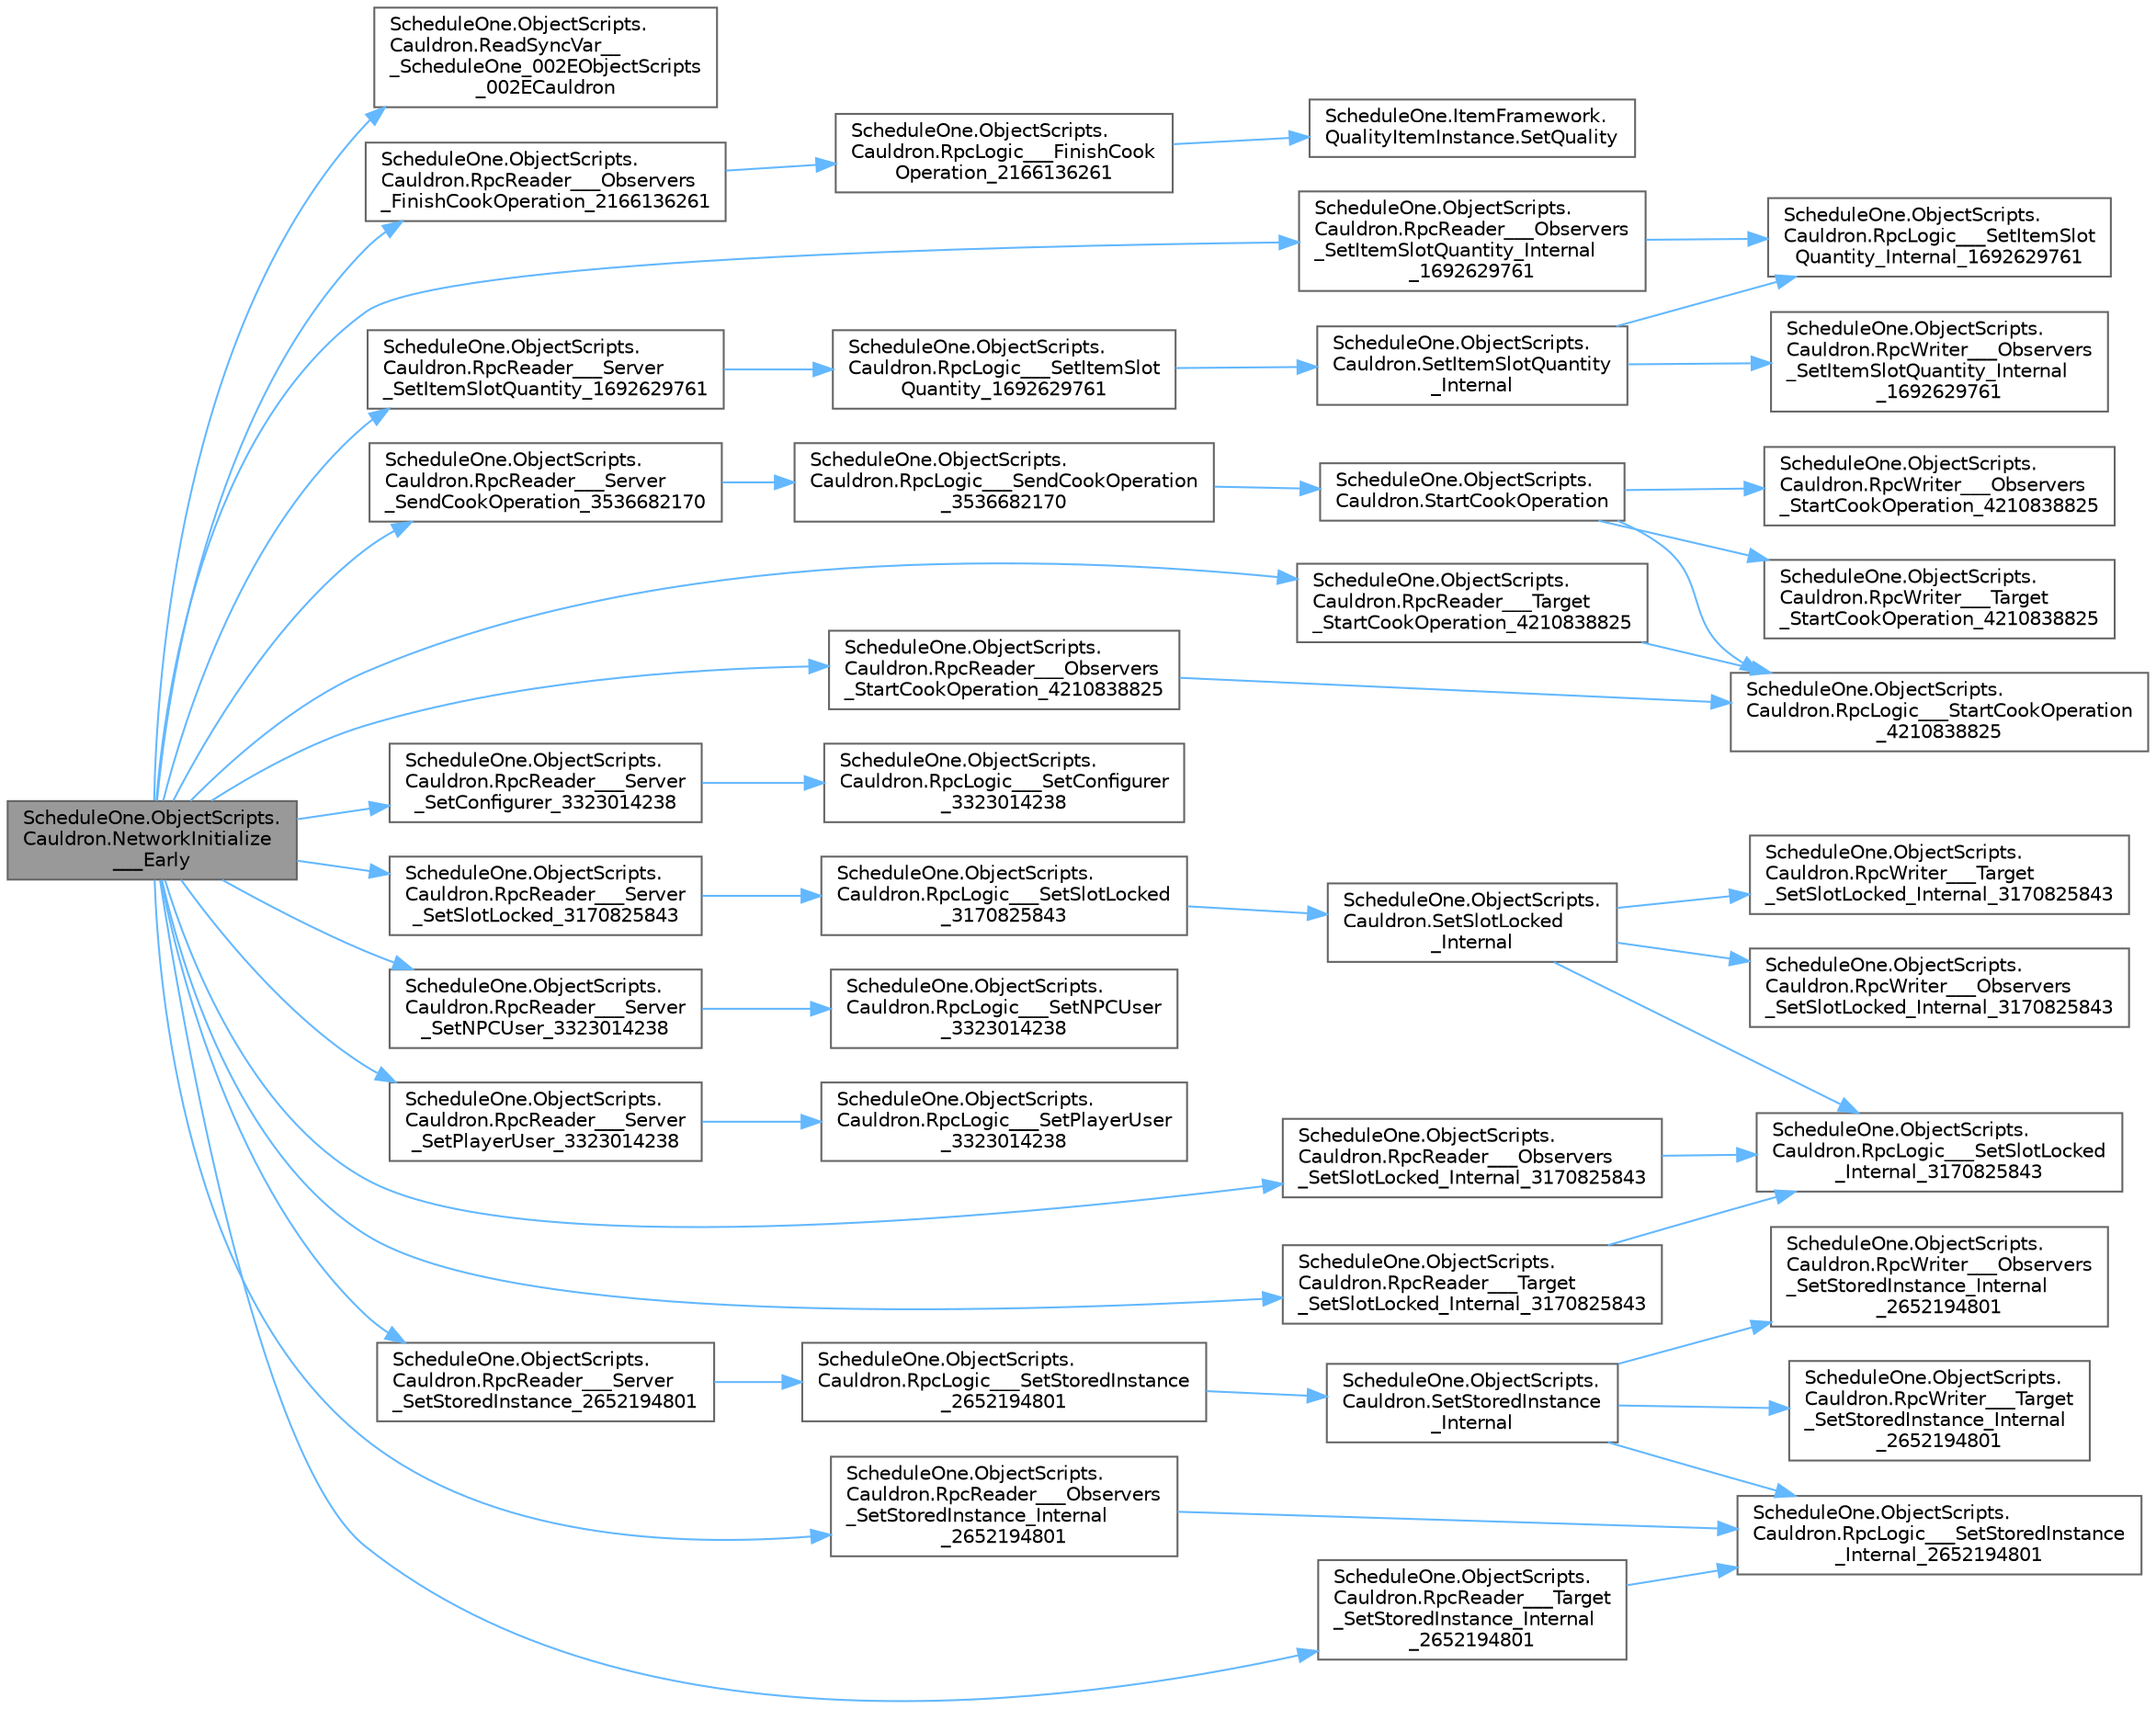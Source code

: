 digraph "ScheduleOne.ObjectScripts.Cauldron.NetworkInitialize___Early"
{
 // LATEX_PDF_SIZE
  bgcolor="transparent";
  edge [fontname=Helvetica,fontsize=10,labelfontname=Helvetica,labelfontsize=10];
  node [fontname=Helvetica,fontsize=10,shape=box,height=0.2,width=0.4];
  rankdir="LR";
  Node1 [id="Node000001",label="ScheduleOne.ObjectScripts.\lCauldron.NetworkInitialize\l___Early",height=0.2,width=0.4,color="gray40", fillcolor="grey60", style="filled", fontcolor="black",tooltip=" "];
  Node1 -> Node2 [id="edge1_Node000001_Node000002",color="steelblue1",style="solid",tooltip=" "];
  Node2 [id="Node000002",label="ScheduleOne.ObjectScripts.\lCauldron.ReadSyncVar__\l_ScheduleOne_002EObjectScripts\l_002ECauldron",height=0.2,width=0.4,color="grey40", fillcolor="white", style="filled",URL="$class_schedule_one_1_1_object_scripts_1_1_cauldron.html#ad82885ad933cf2aeecbd60dd824f2ac3",tooltip=" "];
  Node1 -> Node3 [id="edge2_Node000001_Node000003",color="steelblue1",style="solid",tooltip=" "];
  Node3 [id="Node000003",label="ScheduleOne.ObjectScripts.\lCauldron.RpcReader___Observers\l_FinishCookOperation_2166136261",height=0.2,width=0.4,color="grey40", fillcolor="white", style="filled",URL="$class_schedule_one_1_1_object_scripts_1_1_cauldron.html#a34c8fd26df1917b61a6f3a350fced0d4",tooltip=" "];
  Node3 -> Node4 [id="edge3_Node000003_Node000004",color="steelblue1",style="solid",tooltip=" "];
  Node4 [id="Node000004",label="ScheduleOne.ObjectScripts.\lCauldron.RpcLogic___FinishCook\lOperation_2166136261",height=0.2,width=0.4,color="grey40", fillcolor="white", style="filled",URL="$class_schedule_one_1_1_object_scripts_1_1_cauldron.html#a16c7326d02d054dfb1de787a62f74f20",tooltip=" "];
  Node4 -> Node5 [id="edge4_Node000004_Node000005",color="steelblue1",style="solid",tooltip=" "];
  Node5 [id="Node000005",label="ScheduleOne.ItemFramework.\lQualityItemInstance.SetQuality",height=0.2,width=0.4,color="grey40", fillcolor="white", style="filled",URL="$class_schedule_one_1_1_item_framework_1_1_quality_item_instance.html#ad8510748b97cc274019452c6423daae2",tooltip=" "];
  Node1 -> Node6 [id="edge5_Node000001_Node000006",color="steelblue1",style="solid",tooltip=" "];
  Node6 [id="Node000006",label="ScheduleOne.ObjectScripts.\lCauldron.RpcReader___Observers\l_SetItemSlotQuantity_Internal\l_1692629761",height=0.2,width=0.4,color="grey40", fillcolor="white", style="filled",URL="$class_schedule_one_1_1_object_scripts_1_1_cauldron.html#ad736508c4b04be9dc71c82524d31a9cc",tooltip=" "];
  Node6 -> Node7 [id="edge6_Node000006_Node000007",color="steelblue1",style="solid",tooltip=" "];
  Node7 [id="Node000007",label="ScheduleOne.ObjectScripts.\lCauldron.RpcLogic___SetItemSlot\lQuantity_Internal_1692629761",height=0.2,width=0.4,color="grey40", fillcolor="white", style="filled",URL="$class_schedule_one_1_1_object_scripts_1_1_cauldron.html#ac252abb7c76d2c9421af8dc414049be5",tooltip=" "];
  Node1 -> Node8 [id="edge7_Node000001_Node000008",color="steelblue1",style="solid",tooltip=" "];
  Node8 [id="Node000008",label="ScheduleOne.ObjectScripts.\lCauldron.RpcReader___Observers\l_SetSlotLocked_Internal_3170825843",height=0.2,width=0.4,color="grey40", fillcolor="white", style="filled",URL="$class_schedule_one_1_1_object_scripts_1_1_cauldron.html#a2e18c87ed56b63938b26cfa293c6da08",tooltip=" "];
  Node8 -> Node9 [id="edge8_Node000008_Node000009",color="steelblue1",style="solid",tooltip=" "];
  Node9 [id="Node000009",label="ScheduleOne.ObjectScripts.\lCauldron.RpcLogic___SetSlotLocked\l_Internal_3170825843",height=0.2,width=0.4,color="grey40", fillcolor="white", style="filled",URL="$class_schedule_one_1_1_object_scripts_1_1_cauldron.html#ad5b199e06f52e235799d5d1e9bd28431",tooltip=" "];
  Node1 -> Node10 [id="edge9_Node000001_Node000010",color="steelblue1",style="solid",tooltip=" "];
  Node10 [id="Node000010",label="ScheduleOne.ObjectScripts.\lCauldron.RpcReader___Observers\l_SetStoredInstance_Internal\l_2652194801",height=0.2,width=0.4,color="grey40", fillcolor="white", style="filled",URL="$class_schedule_one_1_1_object_scripts_1_1_cauldron.html#a9b0d0d452e4c7a5b963e873e6a377599",tooltip=" "];
  Node10 -> Node11 [id="edge10_Node000010_Node000011",color="steelblue1",style="solid",tooltip=" "];
  Node11 [id="Node000011",label="ScheduleOne.ObjectScripts.\lCauldron.RpcLogic___SetStoredInstance\l_Internal_2652194801",height=0.2,width=0.4,color="grey40", fillcolor="white", style="filled",URL="$class_schedule_one_1_1_object_scripts_1_1_cauldron.html#a5c76c762f6d617506caa63e39ab05e22",tooltip=" "];
  Node1 -> Node12 [id="edge11_Node000001_Node000012",color="steelblue1",style="solid",tooltip=" "];
  Node12 [id="Node000012",label="ScheduleOne.ObjectScripts.\lCauldron.RpcReader___Observers\l_StartCookOperation_4210838825",height=0.2,width=0.4,color="grey40", fillcolor="white", style="filled",URL="$class_schedule_one_1_1_object_scripts_1_1_cauldron.html#a8ba9ac5ea75bd6d98cc8db51fe4a9c1d",tooltip=" "];
  Node12 -> Node13 [id="edge12_Node000012_Node000013",color="steelblue1",style="solid",tooltip=" "];
  Node13 [id="Node000013",label="ScheduleOne.ObjectScripts.\lCauldron.RpcLogic___StartCookOperation\l_4210838825",height=0.2,width=0.4,color="grey40", fillcolor="white", style="filled",URL="$class_schedule_one_1_1_object_scripts_1_1_cauldron.html#a94c642b13f82688b2a534e3292806c57",tooltip=" "];
  Node1 -> Node14 [id="edge13_Node000001_Node000014",color="steelblue1",style="solid",tooltip=" "];
  Node14 [id="Node000014",label="ScheduleOne.ObjectScripts.\lCauldron.RpcReader___Server\l_SendCookOperation_3536682170",height=0.2,width=0.4,color="grey40", fillcolor="white", style="filled",URL="$class_schedule_one_1_1_object_scripts_1_1_cauldron.html#a95f0a4872ec3db896cbfb5550385c780",tooltip=" "];
  Node14 -> Node15 [id="edge14_Node000014_Node000015",color="steelblue1",style="solid",tooltip=" "];
  Node15 [id="Node000015",label="ScheduleOne.ObjectScripts.\lCauldron.RpcLogic___SendCookOperation\l_3536682170",height=0.2,width=0.4,color="grey40", fillcolor="white", style="filled",URL="$class_schedule_one_1_1_object_scripts_1_1_cauldron.html#a3c02ffb7f79cfd9ceafea32c853edb73",tooltip=" "];
  Node15 -> Node16 [id="edge15_Node000015_Node000016",color="steelblue1",style="solid",tooltip=" "];
  Node16 [id="Node000016",label="ScheduleOne.ObjectScripts.\lCauldron.StartCookOperation",height=0.2,width=0.4,color="grey40", fillcolor="white", style="filled",URL="$class_schedule_one_1_1_object_scripts_1_1_cauldron.html#a2db0988e161dad744b3739aef3fdad10",tooltip=" "];
  Node16 -> Node13 [id="edge16_Node000016_Node000013",color="steelblue1",style="solid",tooltip=" "];
  Node16 -> Node17 [id="edge17_Node000016_Node000017",color="steelblue1",style="solid",tooltip=" "];
  Node17 [id="Node000017",label="ScheduleOne.ObjectScripts.\lCauldron.RpcWriter___Observers\l_StartCookOperation_4210838825",height=0.2,width=0.4,color="grey40", fillcolor="white", style="filled",URL="$class_schedule_one_1_1_object_scripts_1_1_cauldron.html#a574cee96f550b0f7fcbdd70256c4d13e",tooltip=" "];
  Node16 -> Node18 [id="edge18_Node000016_Node000018",color="steelblue1",style="solid",tooltip=" "];
  Node18 [id="Node000018",label="ScheduleOne.ObjectScripts.\lCauldron.RpcWriter___Target\l_StartCookOperation_4210838825",height=0.2,width=0.4,color="grey40", fillcolor="white", style="filled",URL="$class_schedule_one_1_1_object_scripts_1_1_cauldron.html#aff18af4118a5ad50950c1ecdc8c592c2",tooltip=" "];
  Node1 -> Node19 [id="edge19_Node000001_Node000019",color="steelblue1",style="solid",tooltip=" "];
  Node19 [id="Node000019",label="ScheduleOne.ObjectScripts.\lCauldron.RpcReader___Server\l_SetConfigurer_3323014238",height=0.2,width=0.4,color="grey40", fillcolor="white", style="filled",URL="$class_schedule_one_1_1_object_scripts_1_1_cauldron.html#a3de7b6fdf56209ec63a8d8bcd065429e",tooltip=" "];
  Node19 -> Node20 [id="edge20_Node000019_Node000020",color="steelblue1",style="solid",tooltip=" "];
  Node20 [id="Node000020",label="ScheduleOne.ObjectScripts.\lCauldron.RpcLogic___SetConfigurer\l_3323014238",height=0.2,width=0.4,color="grey40", fillcolor="white", style="filled",URL="$class_schedule_one_1_1_object_scripts_1_1_cauldron.html#a41771db08bd433dce58acaf97f461fbb",tooltip=" "];
  Node1 -> Node21 [id="edge21_Node000001_Node000021",color="steelblue1",style="solid",tooltip=" "];
  Node21 [id="Node000021",label="ScheduleOne.ObjectScripts.\lCauldron.RpcReader___Server\l_SetItemSlotQuantity_1692629761",height=0.2,width=0.4,color="grey40", fillcolor="white", style="filled",URL="$class_schedule_one_1_1_object_scripts_1_1_cauldron.html#a7bd0000b55553b1ad8b7b14f4ecbcc48",tooltip=" "];
  Node21 -> Node22 [id="edge22_Node000021_Node000022",color="steelblue1",style="solid",tooltip=" "];
  Node22 [id="Node000022",label="ScheduleOne.ObjectScripts.\lCauldron.RpcLogic___SetItemSlot\lQuantity_1692629761",height=0.2,width=0.4,color="grey40", fillcolor="white", style="filled",URL="$class_schedule_one_1_1_object_scripts_1_1_cauldron.html#a879121df4d8837301f37df3b39d9709f",tooltip=" "];
  Node22 -> Node23 [id="edge23_Node000022_Node000023",color="steelblue1",style="solid",tooltip=" "];
  Node23 [id="Node000023",label="ScheduleOne.ObjectScripts.\lCauldron.SetItemSlotQuantity\l_Internal",height=0.2,width=0.4,color="grey40", fillcolor="white", style="filled",URL="$class_schedule_one_1_1_object_scripts_1_1_cauldron.html#abb98878442450ec35820cb7c0a6dccbd",tooltip=" "];
  Node23 -> Node7 [id="edge24_Node000023_Node000007",color="steelblue1",style="solid",tooltip=" "];
  Node23 -> Node24 [id="edge25_Node000023_Node000024",color="steelblue1",style="solid",tooltip=" "];
  Node24 [id="Node000024",label="ScheduleOne.ObjectScripts.\lCauldron.RpcWriter___Observers\l_SetItemSlotQuantity_Internal\l_1692629761",height=0.2,width=0.4,color="grey40", fillcolor="white", style="filled",URL="$class_schedule_one_1_1_object_scripts_1_1_cauldron.html#a37d3195ba40bacd32c82e438c3e415fa",tooltip=" "];
  Node1 -> Node25 [id="edge26_Node000001_Node000025",color="steelblue1",style="solid",tooltip=" "];
  Node25 [id="Node000025",label="ScheduleOne.ObjectScripts.\lCauldron.RpcReader___Server\l_SetNPCUser_3323014238",height=0.2,width=0.4,color="grey40", fillcolor="white", style="filled",URL="$class_schedule_one_1_1_object_scripts_1_1_cauldron.html#a9f0573073b943fc73c8ccbc9d370a7ed",tooltip=" "];
  Node25 -> Node26 [id="edge27_Node000025_Node000026",color="steelblue1",style="solid",tooltip=" "];
  Node26 [id="Node000026",label="ScheduleOne.ObjectScripts.\lCauldron.RpcLogic___SetNPCUser\l_3323014238",height=0.2,width=0.4,color="grey40", fillcolor="white", style="filled",URL="$class_schedule_one_1_1_object_scripts_1_1_cauldron.html#abf85bf8a0dcaf796ee03d6a7883fadbf",tooltip=" "];
  Node1 -> Node27 [id="edge28_Node000001_Node000027",color="steelblue1",style="solid",tooltip=" "];
  Node27 [id="Node000027",label="ScheduleOne.ObjectScripts.\lCauldron.RpcReader___Server\l_SetPlayerUser_3323014238",height=0.2,width=0.4,color="grey40", fillcolor="white", style="filled",URL="$class_schedule_one_1_1_object_scripts_1_1_cauldron.html#a94c77272df2f6d3aca74297da6a9844d",tooltip=" "];
  Node27 -> Node28 [id="edge29_Node000027_Node000028",color="steelblue1",style="solid",tooltip=" "];
  Node28 [id="Node000028",label="ScheduleOne.ObjectScripts.\lCauldron.RpcLogic___SetPlayerUser\l_3323014238",height=0.2,width=0.4,color="grey40", fillcolor="white", style="filled",URL="$class_schedule_one_1_1_object_scripts_1_1_cauldron.html#a5526bb218711a4827c9a16efa5785f8f",tooltip=" "];
  Node1 -> Node29 [id="edge30_Node000001_Node000029",color="steelblue1",style="solid",tooltip=" "];
  Node29 [id="Node000029",label="ScheduleOne.ObjectScripts.\lCauldron.RpcReader___Server\l_SetSlotLocked_3170825843",height=0.2,width=0.4,color="grey40", fillcolor="white", style="filled",URL="$class_schedule_one_1_1_object_scripts_1_1_cauldron.html#a68af550f6dc211fb08bb9a30f72ff013",tooltip=" "];
  Node29 -> Node30 [id="edge31_Node000029_Node000030",color="steelblue1",style="solid",tooltip=" "];
  Node30 [id="Node000030",label="ScheduleOne.ObjectScripts.\lCauldron.RpcLogic___SetSlotLocked\l_3170825843",height=0.2,width=0.4,color="grey40", fillcolor="white", style="filled",URL="$class_schedule_one_1_1_object_scripts_1_1_cauldron.html#add48f3eacc6281df547d3df4d12403ee",tooltip=" "];
  Node30 -> Node31 [id="edge32_Node000030_Node000031",color="steelblue1",style="solid",tooltip=" "];
  Node31 [id="Node000031",label="ScheduleOne.ObjectScripts.\lCauldron.SetSlotLocked\l_Internal",height=0.2,width=0.4,color="grey40", fillcolor="white", style="filled",URL="$class_schedule_one_1_1_object_scripts_1_1_cauldron.html#ad41831c711c38aa8b918e34e85015bb1",tooltip=" "];
  Node31 -> Node9 [id="edge33_Node000031_Node000009",color="steelblue1",style="solid",tooltip=" "];
  Node31 -> Node32 [id="edge34_Node000031_Node000032",color="steelblue1",style="solid",tooltip=" "];
  Node32 [id="Node000032",label="ScheduleOne.ObjectScripts.\lCauldron.RpcWriter___Observers\l_SetSlotLocked_Internal_3170825843",height=0.2,width=0.4,color="grey40", fillcolor="white", style="filled",URL="$class_schedule_one_1_1_object_scripts_1_1_cauldron.html#a3d51a182a05727dff8b06f8981cd07b8",tooltip=" "];
  Node31 -> Node33 [id="edge35_Node000031_Node000033",color="steelblue1",style="solid",tooltip=" "];
  Node33 [id="Node000033",label="ScheduleOne.ObjectScripts.\lCauldron.RpcWriter___Target\l_SetSlotLocked_Internal_3170825843",height=0.2,width=0.4,color="grey40", fillcolor="white", style="filled",URL="$class_schedule_one_1_1_object_scripts_1_1_cauldron.html#ae88f00b8641e7ad22314fd377bcfb98c",tooltip=" "];
  Node1 -> Node34 [id="edge36_Node000001_Node000034",color="steelblue1",style="solid",tooltip=" "];
  Node34 [id="Node000034",label="ScheduleOne.ObjectScripts.\lCauldron.RpcReader___Server\l_SetStoredInstance_2652194801",height=0.2,width=0.4,color="grey40", fillcolor="white", style="filled",URL="$class_schedule_one_1_1_object_scripts_1_1_cauldron.html#a40347323993625d037477f794f017745",tooltip=" "];
  Node34 -> Node35 [id="edge37_Node000034_Node000035",color="steelblue1",style="solid",tooltip=" "];
  Node35 [id="Node000035",label="ScheduleOne.ObjectScripts.\lCauldron.RpcLogic___SetStoredInstance\l_2652194801",height=0.2,width=0.4,color="grey40", fillcolor="white", style="filled",URL="$class_schedule_one_1_1_object_scripts_1_1_cauldron.html#a4f5a6a227251cc95edaf631032cb510a",tooltip=" "];
  Node35 -> Node36 [id="edge38_Node000035_Node000036",color="steelblue1",style="solid",tooltip=" "];
  Node36 [id="Node000036",label="ScheduleOne.ObjectScripts.\lCauldron.SetStoredInstance\l_Internal",height=0.2,width=0.4,color="grey40", fillcolor="white", style="filled",URL="$class_schedule_one_1_1_object_scripts_1_1_cauldron.html#a84af08e097b024b55acb3cd26d4ab82f",tooltip=" "];
  Node36 -> Node11 [id="edge39_Node000036_Node000011",color="steelblue1",style="solid",tooltip=" "];
  Node36 -> Node37 [id="edge40_Node000036_Node000037",color="steelblue1",style="solid",tooltip=" "];
  Node37 [id="Node000037",label="ScheduleOne.ObjectScripts.\lCauldron.RpcWriter___Observers\l_SetStoredInstance_Internal\l_2652194801",height=0.2,width=0.4,color="grey40", fillcolor="white", style="filled",URL="$class_schedule_one_1_1_object_scripts_1_1_cauldron.html#a0e07e2a61c7dec20872e3418d2f467c8",tooltip=" "];
  Node36 -> Node38 [id="edge41_Node000036_Node000038",color="steelblue1",style="solid",tooltip=" "];
  Node38 [id="Node000038",label="ScheduleOne.ObjectScripts.\lCauldron.RpcWriter___Target\l_SetStoredInstance_Internal\l_2652194801",height=0.2,width=0.4,color="grey40", fillcolor="white", style="filled",URL="$class_schedule_one_1_1_object_scripts_1_1_cauldron.html#ab10bcadbad68175ae9cda98bc2362197",tooltip=" "];
  Node1 -> Node39 [id="edge42_Node000001_Node000039",color="steelblue1",style="solid",tooltip=" "];
  Node39 [id="Node000039",label="ScheduleOne.ObjectScripts.\lCauldron.RpcReader___Target\l_SetSlotLocked_Internal_3170825843",height=0.2,width=0.4,color="grey40", fillcolor="white", style="filled",URL="$class_schedule_one_1_1_object_scripts_1_1_cauldron.html#ac427207fc2bb05886806728744f02e55",tooltip=" "];
  Node39 -> Node9 [id="edge43_Node000039_Node000009",color="steelblue1",style="solid",tooltip=" "];
  Node1 -> Node40 [id="edge44_Node000001_Node000040",color="steelblue1",style="solid",tooltip=" "];
  Node40 [id="Node000040",label="ScheduleOne.ObjectScripts.\lCauldron.RpcReader___Target\l_SetStoredInstance_Internal\l_2652194801",height=0.2,width=0.4,color="grey40", fillcolor="white", style="filled",URL="$class_schedule_one_1_1_object_scripts_1_1_cauldron.html#a22a4d10c21ed3ad94b4bf7adfa2242c3",tooltip=" "];
  Node40 -> Node11 [id="edge45_Node000040_Node000011",color="steelblue1",style="solid",tooltip=" "];
  Node1 -> Node41 [id="edge46_Node000001_Node000041",color="steelblue1",style="solid",tooltip=" "];
  Node41 [id="Node000041",label="ScheduleOne.ObjectScripts.\lCauldron.RpcReader___Target\l_StartCookOperation_4210838825",height=0.2,width=0.4,color="grey40", fillcolor="white", style="filled",URL="$class_schedule_one_1_1_object_scripts_1_1_cauldron.html#a79800d2c7fb2e553d6b776fac49950c6",tooltip=" "];
  Node41 -> Node13 [id="edge47_Node000041_Node000013",color="steelblue1",style="solid",tooltip=" "];
}
